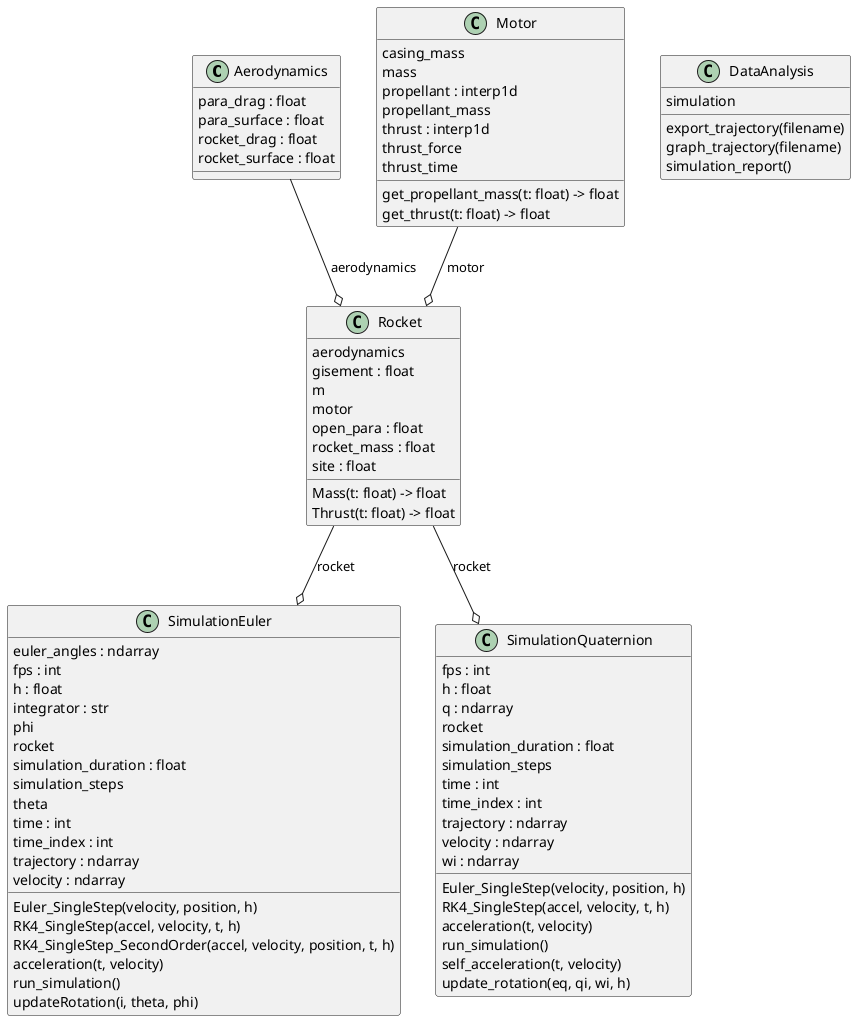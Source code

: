 @startuml classes
set namespaceSeparator none
class "Aerodynamics" as simulation.Aerodynamics {
  para_drag : float
  para_surface : float
  rocket_drag : float
  rocket_surface : float
}
class "DataAnalysis" as simulation.DataAnalysis {
  simulation
  export_trajectory(filename)
  graph_trajectory(filename)
  simulation_report()
}
class "Motor" as simulation.Motor {
  casing_mass
  mass
  propellant : interp1d
  propellant_mass
  thrust : interp1d
  thrust_force
  thrust_time
  get_propellant_mass(t: float) -> float
  get_thrust(t: float) -> float
}
class "Rocket" as simulation.Rocket {
  aerodynamics
  gisement : float
  m
  motor
  open_para : float
  rocket_mass : float
  site : float
  Mass(t: float) -> float
  Thrust(t: float) -> float
}
class "SimulationEuler" as simulation.SimulationEuler {
  euler_angles : ndarray
  fps : int
  h : float
  integrator : str
  phi
  rocket
  simulation_duration : float
  simulation_steps
  theta
  time : int
  time_index : int
  trajectory : ndarray
  velocity : ndarray
  Euler_SingleStep(velocity, position, h)
  RK4_SingleStep(accel, velocity, t, h)
  RK4_SingleStep_SecondOrder(accel, velocity, position, t, h)
  acceleration(t, velocity)
  run_simulation()
  updateRotation(i, theta, phi)
}
class "SimulationQuaternion" as simulation.SimulationQuaternion {
  fps : int
  h : float
  q : ndarray
  rocket
  simulation_duration : float
  simulation_steps
  time : int
  time_index : int
  trajectory : ndarray
  velocity : ndarray
  wi : ndarray
  Euler_SingleStep(velocity, position, h)
  RK4_SingleStep(accel, velocity, t, h)
  acceleration(t, velocity)
  run_simulation()
  self_acceleration(t, velocity)
  update_rotation(eq, qi, wi, h)
}
simulation.Aerodynamics --o simulation.Rocket : aerodynamics
simulation.Motor --o simulation.Rocket : motor
simulation.Rocket --o simulation.SimulationEuler : rocket
simulation.Rocket --o simulation.SimulationQuaternion : rocket
@enduml

